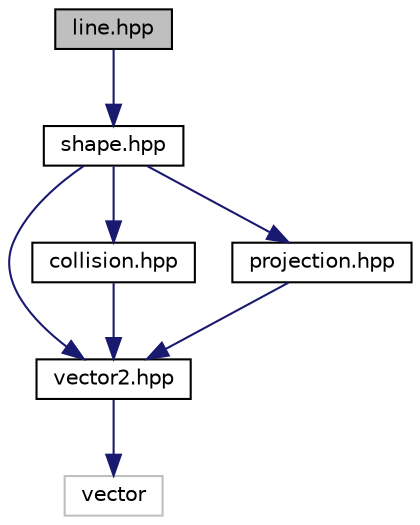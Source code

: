 digraph "line.hpp"
{
  edge [fontname="Helvetica",fontsize="10",labelfontname="Helvetica",labelfontsize="10"];
  node [fontname="Helvetica",fontsize="10",shape=record];
  Node0 [label="line.hpp",height=0.2,width=0.4,color="black", fillcolor="grey75", style="filled", fontcolor="black"];
  Node0 -> Node1 [color="midnightblue",fontsize="10",style="solid",fontname="Helvetica"];
  Node1 [label="shape.hpp",height=0.2,width=0.4,color="black", fillcolor="white", style="filled",URL="$shape_8hpp.html"];
  Node1 -> Node2 [color="midnightblue",fontsize="10",style="solid",fontname="Helvetica"];
  Node2 [label="vector2.hpp",height=0.2,width=0.4,color="black", fillcolor="white", style="filled",URL="$vector2_8hpp.html"];
  Node2 -> Node3 [color="midnightblue",fontsize="10",style="solid",fontname="Helvetica"];
  Node3 [label="vector",height=0.2,width=0.4,color="grey75", fillcolor="white", style="filled"];
  Node1 -> Node4 [color="midnightblue",fontsize="10",style="solid",fontname="Helvetica"];
  Node4 [label="collision.hpp",height=0.2,width=0.4,color="black", fillcolor="white", style="filled",URL="$collision_8hpp.html"];
  Node4 -> Node2 [color="midnightblue",fontsize="10",style="solid",fontname="Helvetica"];
  Node1 -> Node5 [color="midnightblue",fontsize="10",style="solid",fontname="Helvetica"];
  Node5 [label="projection.hpp",height=0.2,width=0.4,color="black", fillcolor="white", style="filled",URL="$projection_8hpp.html"];
  Node5 -> Node2 [color="midnightblue",fontsize="10",style="solid",fontname="Helvetica"];
}

